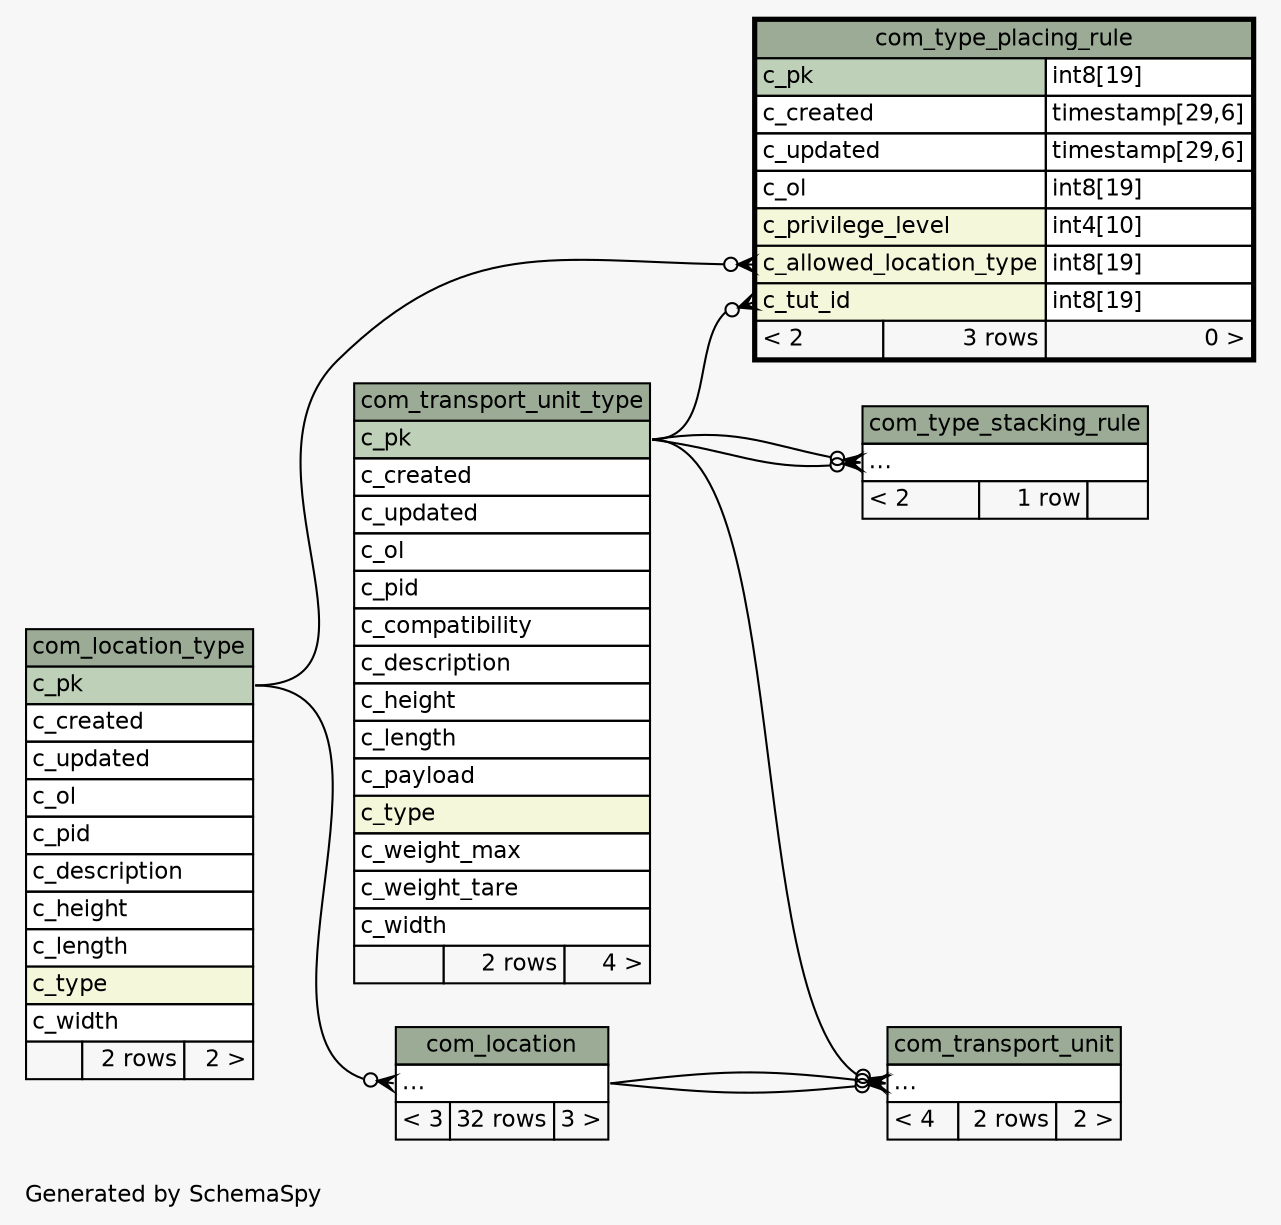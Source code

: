 // dot 2.43.0 on Linux 5.8.0-1041-azure
// SchemaSpy rev Unknown
digraph "twoDegreesRelationshipsDiagram" {
  graph [
    rankdir="RL"
    bgcolor="#f7f7f7"
    label="\nGenerated by SchemaSpy"
    labeljust="l"
    nodesep="0.18"
    ranksep="0.46"
    fontname="Helvetica"
    fontsize="11"
  ];
  node [
    fontname="Helvetica"
    fontsize="11"
    shape="plaintext"
  ];
  edge [
    arrowsize="0.8"
  ];
  "com_location":"elipses":w -> "com_location_type":"c_pk":e [arrowhead=none dir=back arrowtail=crowodot];
  "com_transport_unit":"elipses":w -> "com_location":"elipses":e [arrowhead=none dir=back arrowtail=crowodot];
  "com_transport_unit":"elipses":w -> "com_location":"elipses":e [arrowhead=none dir=back arrowtail=crowodot];
  "com_transport_unit":"elipses":w -> "com_transport_unit_type":"c_pk":e [arrowhead=none dir=back arrowtail=crowodot];
  "com_type_placing_rule":"c_allowed_location_type":w -> "com_location_type":"c_pk":e [arrowhead=none dir=back arrowtail=crowodot];
  "com_type_placing_rule":"c_tut_id":w -> "com_transport_unit_type":"c_pk":e [arrowhead=none dir=back arrowtail=crowodot];
  "com_type_stacking_rule":"elipses":w -> "com_transport_unit_type":"c_pk":e [arrowhead=none dir=back arrowtail=crowodot];
  "com_type_stacking_rule":"elipses":w -> "com_transport_unit_type":"c_pk":e [arrowhead=none dir=back arrowtail=crowodot];
  "com_location" [
    label=<
    <TABLE BORDER="0" CELLBORDER="1" CELLSPACING="0" BGCOLOR="#ffffff">
      <TR><TD COLSPAN="3" BGCOLOR="#9bab96" ALIGN="CENTER">com_location</TD></TR>
      <TR><TD PORT="elipses" COLSPAN="3" ALIGN="LEFT">...</TD></TR>
      <TR><TD ALIGN="LEFT" BGCOLOR="#f7f7f7">&lt; 3</TD><TD ALIGN="RIGHT" BGCOLOR="#f7f7f7">32 rows</TD><TD ALIGN="RIGHT" BGCOLOR="#f7f7f7">3 &gt;</TD></TR>
    </TABLE>>
    URL="com_location.html"
    tooltip="com_location"
  ];
  "com_location_type" [
    label=<
    <TABLE BORDER="0" CELLBORDER="1" CELLSPACING="0" BGCOLOR="#ffffff">
      <TR><TD COLSPAN="3" BGCOLOR="#9bab96" ALIGN="CENTER">com_location_type</TD></TR>
      <TR><TD PORT="c_pk" COLSPAN="3" BGCOLOR="#bed1b8" ALIGN="LEFT">c_pk</TD></TR>
      <TR><TD PORT="c_created" COLSPAN="3" ALIGN="LEFT">c_created</TD></TR>
      <TR><TD PORT="c_updated" COLSPAN="3" ALIGN="LEFT">c_updated</TD></TR>
      <TR><TD PORT="c_ol" COLSPAN="3" ALIGN="LEFT">c_ol</TD></TR>
      <TR><TD PORT="c_pid" COLSPAN="3" ALIGN="LEFT">c_pid</TD></TR>
      <TR><TD PORT="c_description" COLSPAN="3" ALIGN="LEFT">c_description</TD></TR>
      <TR><TD PORT="c_height" COLSPAN="3" ALIGN="LEFT">c_height</TD></TR>
      <TR><TD PORT="c_length" COLSPAN="3" ALIGN="LEFT">c_length</TD></TR>
      <TR><TD PORT="c_type" COLSPAN="3" BGCOLOR="#f4f7da" ALIGN="LEFT">c_type</TD></TR>
      <TR><TD PORT="c_width" COLSPAN="3" ALIGN="LEFT">c_width</TD></TR>
      <TR><TD ALIGN="LEFT" BGCOLOR="#f7f7f7">  </TD><TD ALIGN="RIGHT" BGCOLOR="#f7f7f7">2 rows</TD><TD ALIGN="RIGHT" BGCOLOR="#f7f7f7">2 &gt;</TD></TR>
    </TABLE>>
    URL="com_location_type.html"
    tooltip="com_location_type"
  ];
  "com_transport_unit" [
    label=<
    <TABLE BORDER="0" CELLBORDER="1" CELLSPACING="0" BGCOLOR="#ffffff">
      <TR><TD COLSPAN="3" BGCOLOR="#9bab96" ALIGN="CENTER">com_transport_unit</TD></TR>
      <TR><TD PORT="elipses" COLSPAN="3" ALIGN="LEFT">...</TD></TR>
      <TR><TD ALIGN="LEFT" BGCOLOR="#f7f7f7">&lt; 4</TD><TD ALIGN="RIGHT" BGCOLOR="#f7f7f7">2 rows</TD><TD ALIGN="RIGHT" BGCOLOR="#f7f7f7">2 &gt;</TD></TR>
    </TABLE>>
    URL="com_transport_unit.html"
    tooltip="com_transport_unit"
  ];
  "com_transport_unit_type" [
    label=<
    <TABLE BORDER="0" CELLBORDER="1" CELLSPACING="0" BGCOLOR="#ffffff">
      <TR><TD COLSPAN="3" BGCOLOR="#9bab96" ALIGN="CENTER">com_transport_unit_type</TD></TR>
      <TR><TD PORT="c_pk" COLSPAN="3" BGCOLOR="#bed1b8" ALIGN="LEFT">c_pk</TD></TR>
      <TR><TD PORT="c_created" COLSPAN="3" ALIGN="LEFT">c_created</TD></TR>
      <TR><TD PORT="c_updated" COLSPAN="3" ALIGN="LEFT">c_updated</TD></TR>
      <TR><TD PORT="c_ol" COLSPAN="3" ALIGN="LEFT">c_ol</TD></TR>
      <TR><TD PORT="c_pid" COLSPAN="3" ALIGN="LEFT">c_pid</TD></TR>
      <TR><TD PORT="c_compatibility" COLSPAN="3" ALIGN="LEFT">c_compatibility</TD></TR>
      <TR><TD PORT="c_description" COLSPAN="3" ALIGN="LEFT">c_description</TD></TR>
      <TR><TD PORT="c_height" COLSPAN="3" ALIGN="LEFT">c_height</TD></TR>
      <TR><TD PORT="c_length" COLSPAN="3" ALIGN="LEFT">c_length</TD></TR>
      <TR><TD PORT="c_payload" COLSPAN="3" ALIGN="LEFT">c_payload</TD></TR>
      <TR><TD PORT="c_type" COLSPAN="3" BGCOLOR="#f4f7da" ALIGN="LEFT">c_type</TD></TR>
      <TR><TD PORT="c_weight_max" COLSPAN="3" ALIGN="LEFT">c_weight_max</TD></TR>
      <TR><TD PORT="c_weight_tare" COLSPAN="3" ALIGN="LEFT">c_weight_tare</TD></TR>
      <TR><TD PORT="c_width" COLSPAN="3" ALIGN="LEFT">c_width</TD></TR>
      <TR><TD ALIGN="LEFT" BGCOLOR="#f7f7f7">  </TD><TD ALIGN="RIGHT" BGCOLOR="#f7f7f7">2 rows</TD><TD ALIGN="RIGHT" BGCOLOR="#f7f7f7">4 &gt;</TD></TR>
    </TABLE>>
    URL="com_transport_unit_type.html"
    tooltip="com_transport_unit_type"
  ];
  "com_type_placing_rule" [
    label=<
    <TABLE BORDER="2" CELLBORDER="1" CELLSPACING="0" BGCOLOR="#ffffff">
      <TR><TD COLSPAN="3" BGCOLOR="#9bab96" ALIGN="CENTER">com_type_placing_rule</TD></TR>
      <TR><TD PORT="c_pk" COLSPAN="2" BGCOLOR="#bed1b8" ALIGN="LEFT">c_pk</TD><TD PORT="c_pk.type" ALIGN="LEFT">int8[19]</TD></TR>
      <TR><TD PORT="c_created" COLSPAN="2" ALIGN="LEFT">c_created</TD><TD PORT="c_created.type" ALIGN="LEFT">timestamp[29,6]</TD></TR>
      <TR><TD PORT="c_updated" COLSPAN="2" ALIGN="LEFT">c_updated</TD><TD PORT="c_updated.type" ALIGN="LEFT">timestamp[29,6]</TD></TR>
      <TR><TD PORT="c_ol" COLSPAN="2" ALIGN="LEFT">c_ol</TD><TD PORT="c_ol.type" ALIGN="LEFT">int8[19]</TD></TR>
      <TR><TD PORT="c_privilege_level" COLSPAN="2" BGCOLOR="#f4f7da" ALIGN="LEFT">c_privilege_level</TD><TD PORT="c_privilege_level.type" ALIGN="LEFT">int4[10]</TD></TR>
      <TR><TD PORT="c_allowed_location_type" COLSPAN="2" BGCOLOR="#f4f7da" ALIGN="LEFT">c_allowed_location_type</TD><TD PORT="c_allowed_location_type.type" ALIGN="LEFT">int8[19]</TD></TR>
      <TR><TD PORT="c_tut_id" COLSPAN="2" BGCOLOR="#f4f7da" ALIGN="LEFT">c_tut_id</TD><TD PORT="c_tut_id.type" ALIGN="LEFT">int8[19]</TD></TR>
      <TR><TD ALIGN="LEFT" BGCOLOR="#f7f7f7">&lt; 2</TD><TD ALIGN="RIGHT" BGCOLOR="#f7f7f7">3 rows</TD><TD ALIGN="RIGHT" BGCOLOR="#f7f7f7">0 &gt;</TD></TR>
    </TABLE>>
    URL="com_type_placing_rule.html"
    tooltip="com_type_placing_rule"
  ];
  "com_type_stacking_rule" [
    label=<
    <TABLE BORDER="0" CELLBORDER="1" CELLSPACING="0" BGCOLOR="#ffffff">
      <TR><TD COLSPAN="3" BGCOLOR="#9bab96" ALIGN="CENTER">com_type_stacking_rule</TD></TR>
      <TR><TD PORT="elipses" COLSPAN="3" ALIGN="LEFT">...</TD></TR>
      <TR><TD ALIGN="LEFT" BGCOLOR="#f7f7f7">&lt; 2</TD><TD ALIGN="RIGHT" BGCOLOR="#f7f7f7">1 row</TD><TD ALIGN="RIGHT" BGCOLOR="#f7f7f7">  </TD></TR>
    </TABLE>>
    URL="com_type_stacking_rule.html"
    tooltip="com_type_stacking_rule"
  ];
}
